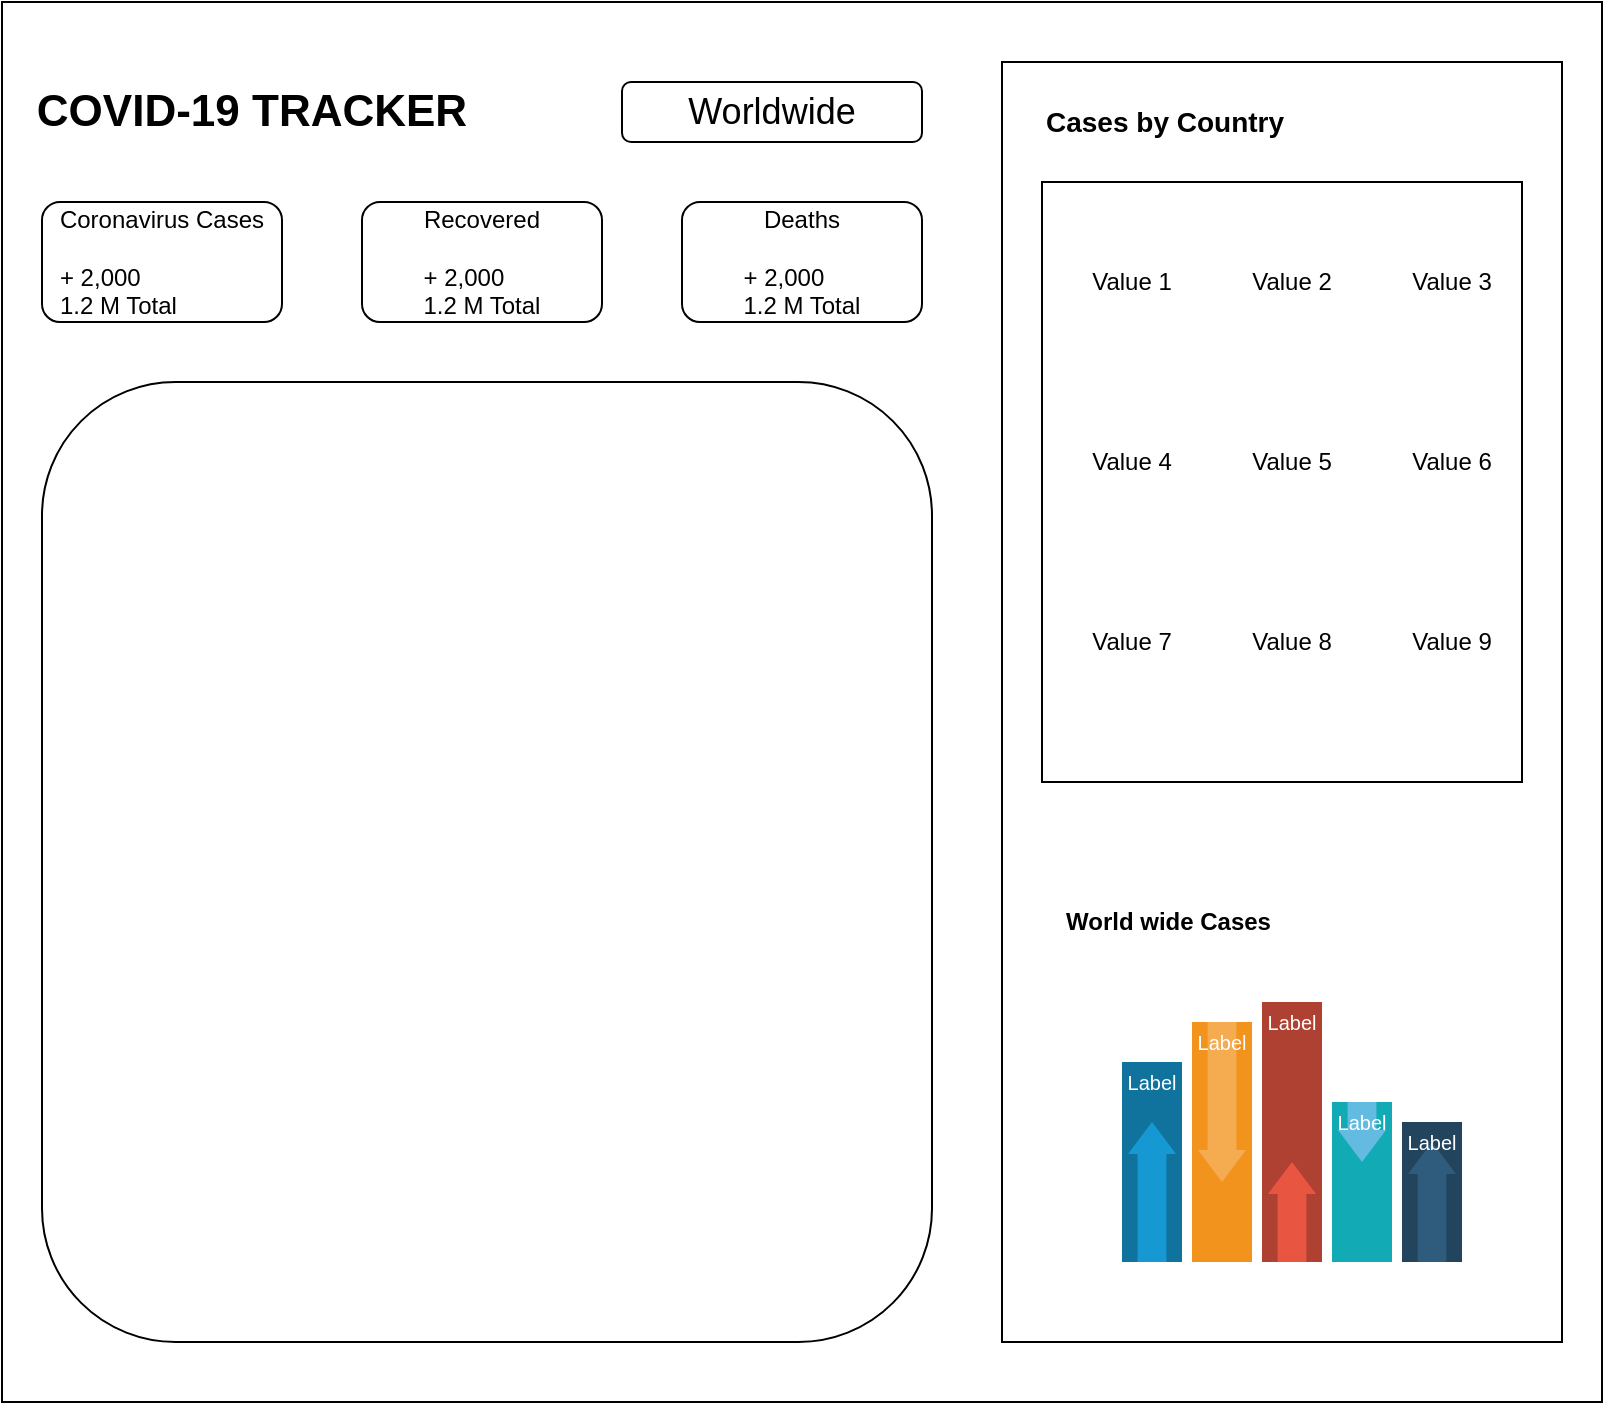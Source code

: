 <mxfile version="14.7.7" type="device"><diagram id="C5RBs43oDa-KdzZeNtuy" name="Page-1"><mxGraphModel dx="1422" dy="762" grid="1" gridSize="10" guides="1" tooltips="1" connect="1" arrows="1" fold="1" page="1" pageScale="1" pageWidth="827" pageHeight="1169" math="0" shadow="0"><root><mxCell id="WIyWlLk6GJQsqaUBKTNV-0"/><mxCell id="WIyWlLk6GJQsqaUBKTNV-1" parent="WIyWlLk6GJQsqaUBKTNV-0"/><mxCell id="j-861XhPCi6P81uizEis-103" value="" style="rounded=0;whiteSpace=wrap;html=1;shadow=0;glass=0;sketch=0;fontSize=12;align=left;" vertex="1" parent="WIyWlLk6GJQsqaUBKTNV-1"><mxGeometry x="20" y="10" width="800" height="700" as="geometry"/></mxCell><mxCell id="j-861XhPCi6P81uizEis-12" value="" style="rounded=1;whiteSpace=wrap;html=1;shadow=0;glass=0;sketch=0;fontSize=12;direction=east;" vertex="1" parent="WIyWlLk6GJQsqaUBKTNV-1"><mxGeometry x="40" y="200" width="445" height="480" as="geometry"/></mxCell><mxCell id="j-861XhPCi6P81uizEis-2" value="COVID-19 TRACKER" style="text;html=1;strokeColor=none;fillColor=none;align=center;verticalAlign=middle;whiteSpace=wrap;rounded=0;shadow=0;glass=0;sketch=0;fontStyle=1;horizontal=1;fontSize=22;" vertex="1" parent="WIyWlLk6GJQsqaUBKTNV-1"><mxGeometry x="30" y="40" width="230" height="50" as="geometry"/></mxCell><mxCell id="j-861XhPCi6P81uizEis-3" value="Worldwide" style="rounded=1;whiteSpace=wrap;html=1;shadow=0;glass=0;sketch=0;fontSize=18;" vertex="1" parent="WIyWlLk6GJQsqaUBKTNV-1"><mxGeometry x="330" y="50" width="150" height="30" as="geometry"/></mxCell><mxCell id="j-861XhPCi6P81uizEis-4" value="&lt;font style=&quot;font-size: 12px&quot;&gt;Coronavirus Cases&lt;br&gt;&lt;br&gt;&lt;div style=&quot;text-align: left&quot;&gt;&lt;span&gt;+ 2,000&lt;/span&gt;&lt;/div&gt;&lt;div style=&quot;text-align: left&quot;&gt;&lt;span&gt;1.2 M Total&lt;/span&gt;&lt;/div&gt;&lt;/font&gt;" style="rounded=1;whiteSpace=wrap;html=1;shadow=0;glass=0;sketch=0;fontSize=12;" vertex="1" parent="WIyWlLk6GJQsqaUBKTNV-1"><mxGeometry x="40" y="110" width="120" height="60" as="geometry"/></mxCell><mxCell id="j-861XhPCi6P81uizEis-7" value="&lt;font style=&quot;font-size: 12px&quot;&gt;Recovered&lt;br&gt;&lt;br&gt;&lt;div style=&quot;text-align: left&quot;&gt;&lt;span&gt;+ 2,000&lt;/span&gt;&lt;/div&gt;&lt;div style=&quot;text-align: left&quot;&gt;&lt;span&gt;1.2 M Total&lt;/span&gt;&lt;/div&gt;&lt;/font&gt;" style="rounded=1;whiteSpace=wrap;html=1;shadow=0;glass=0;sketch=0;fontSize=12;" vertex="1" parent="WIyWlLk6GJQsqaUBKTNV-1"><mxGeometry x="200" y="110" width="120" height="60" as="geometry"/></mxCell><mxCell id="j-861XhPCi6P81uizEis-8" value="&lt;font style=&quot;font-size: 12px&quot;&gt;Deaths&lt;br&gt;&lt;br&gt;&lt;div style=&quot;text-align: left&quot;&gt;&lt;span&gt;+ 2,000&lt;/span&gt;&lt;/div&gt;&lt;div style=&quot;text-align: left&quot;&gt;&lt;span&gt;1.2 M Total&lt;/span&gt;&lt;/div&gt;&lt;/font&gt;" style="rounded=1;whiteSpace=wrap;html=1;shadow=0;glass=0;sketch=0;fontSize=12;" vertex="1" parent="WIyWlLk6GJQsqaUBKTNV-1"><mxGeometry x="360" y="110" width="120" height="60" as="geometry"/></mxCell><mxCell id="j-861XhPCi6P81uizEis-11" value="" style="shape=image;html=1;verticalAlign=top;verticalLabelPosition=bottom;labelBackgroundColor=#ffffff;imageAspect=0;aspect=fixed;image=https://cdn4.iconfinder.com/data/icons/small-n-flat/24/map-128.png;rounded=0;shadow=0;glass=0;sketch=0;fontSize=12;" vertex="1" parent="WIyWlLk6GJQsqaUBKTNV-1"><mxGeometry x="160" y="300" width="200" height="200" as="geometry"/></mxCell><mxCell id="j-861XhPCi6P81uizEis-17" value="" style="rounded=0;whiteSpace=wrap;html=1;shadow=0;glass=0;sketch=0;fontSize=12;" vertex="1" parent="WIyWlLk6GJQsqaUBKTNV-1"><mxGeometry x="520" y="40" width="280" height="640" as="geometry"/></mxCell><mxCell id="j-861XhPCi6P81uizEis-18" value="&lt;b&gt;&lt;font style=&quot;font-size: 14px&quot;&gt;Cases by Country&lt;/font&gt;&lt;/b&gt;" style="text;html=1;strokeColor=none;fillColor=none;align=left;verticalAlign=middle;whiteSpace=wrap;rounded=0;shadow=0;glass=0;sketch=0;fontSize=12;" vertex="1" parent="WIyWlLk6GJQsqaUBKTNV-1"><mxGeometry x="540" y="60" width="220" height="20" as="geometry"/></mxCell><mxCell id="j-861XhPCi6P81uizEis-19" value="" style="rounded=0;whiteSpace=wrap;html=1;shadow=0;glass=0;sketch=0;fontSize=12;" vertex="1" parent="WIyWlLk6GJQsqaUBKTNV-1"><mxGeometry x="540" y="100" width="240" height="300" as="geometry"/></mxCell><mxCell id="j-861XhPCi6P81uizEis-74" value="" style="fillColor=#10739E;strokeColor=none;rounded=0;shadow=0;glass=0;sketch=0;fontSize=12;" vertex="1" parent="WIyWlLk6GJQsqaUBKTNV-1"><mxGeometry x="580" y="540" width="30" height="100" as="geometry"/></mxCell><mxCell id="j-861XhPCi6P81uizEis-75" value="" style="shape=mxgraph.arrows2.arrow;dy=0.4;dx=16;notch=0;direction=north;fillColor=#1699D3;strokeColor=none;" vertex="1" parent="j-861XhPCi6P81uizEis-74"><mxGeometry x="3" y="30" width="24" height="70" as="geometry"/></mxCell><mxCell id="j-861XhPCi6P81uizEis-76" value="Label" style="text;html=1;align=center;verticalAlign=middle;whiteSpace=wrap;fontColor=#FFFFFF;fontSize=10;" vertex="1" parent="j-861XhPCi6P81uizEis-74"><mxGeometry width="30" height="20" as="geometry"/></mxCell><mxCell id="j-861XhPCi6P81uizEis-77" value="" style="fillColor=#F2931E;strokeColor=none;rounded=0;shadow=0;glass=0;sketch=0;fontSize=12;" vertex="1" parent="WIyWlLk6GJQsqaUBKTNV-1"><mxGeometry x="615" y="520" width="30" height="120" as="geometry"/></mxCell><mxCell id="j-861XhPCi6P81uizEis-78" value="" style="shape=mxgraph.arrows2.arrow;dy=0.4;dx=16;notch=0;direction=south;fillColor=#F5AB50;strokeColor=none;" vertex="1" parent="j-861XhPCi6P81uizEis-77"><mxGeometry x="3" width="24" height="80" as="geometry"/></mxCell><mxCell id="j-861XhPCi6P81uizEis-79" value="Label" style="text;html=1;align=center;verticalAlign=middle;whiteSpace=wrap;fontColor=#FFFFFF;fontSize=10;" vertex="1" parent="j-861XhPCi6P81uizEis-77"><mxGeometry width="30" height="20" as="geometry"/></mxCell><mxCell id="j-861XhPCi6P81uizEis-80" value="" style="fillColor=#AE4132;strokeColor=none;rounded=0;shadow=0;glass=0;sketch=0;fontSize=12;" vertex="1" parent="WIyWlLk6GJQsqaUBKTNV-1"><mxGeometry x="650" y="510" width="30" height="130" as="geometry"/></mxCell><mxCell id="j-861XhPCi6P81uizEis-81" value="" style="shape=mxgraph.arrows2.arrow;dy=0.4;dx=16;notch=0;direction=north;fillColor=#E85642;strokeColor=none;" vertex="1" parent="j-861XhPCi6P81uizEis-80"><mxGeometry x="3" y="80" width="24" height="50" as="geometry"/></mxCell><mxCell id="j-861XhPCi6P81uizEis-82" value="Label" style="text;html=1;align=center;verticalAlign=middle;whiteSpace=wrap;fontColor=#FFFFFF;fontSize=10;" vertex="1" parent="j-861XhPCi6P81uizEis-80"><mxGeometry width="30" height="20" as="geometry"/></mxCell><mxCell id="j-861XhPCi6P81uizEis-83" value="" style="fillColor=#12AAB5;strokeColor=none;rounded=0;shadow=0;glass=0;sketch=0;fontSize=12;" vertex="1" parent="WIyWlLk6GJQsqaUBKTNV-1"><mxGeometry x="685" y="560" width="30" height="80" as="geometry"/></mxCell><mxCell id="j-861XhPCi6P81uizEis-84" value="" style="shape=mxgraph.arrows2.arrow;dy=0.4;dx=16;notch=0;direction=south;fillColor=#64BBE2;strokeColor=none;" vertex="1" parent="j-861XhPCi6P81uizEis-83"><mxGeometry x="3" width="24" height="30" as="geometry"/></mxCell><mxCell id="j-861XhPCi6P81uizEis-85" value="Label" style="text;html=1;align=center;verticalAlign=middle;whiteSpace=wrap;fontColor=#FFFFFF;fontSize=10;" vertex="1" parent="j-861XhPCi6P81uizEis-83"><mxGeometry width="30" height="20" as="geometry"/></mxCell><mxCell id="j-861XhPCi6P81uizEis-86" value="" style="fillColor=#23445D;strokeColor=none;rounded=0;shadow=0;glass=0;sketch=0;fontSize=12;" vertex="1" parent="WIyWlLk6GJQsqaUBKTNV-1"><mxGeometry x="720" y="570" width="30" height="70" as="geometry"/></mxCell><mxCell id="j-861XhPCi6P81uizEis-87" value="" style="shape=mxgraph.arrows2.arrow;dy=0.4;dx=16;notch=0;direction=north;fillColor=#2F5B7C;strokeColor=none;" vertex="1" parent="j-861XhPCi6P81uizEis-86"><mxGeometry x="3" y="10" width="24" height="60" as="geometry"/></mxCell><mxCell id="j-861XhPCi6P81uizEis-88" value="Label" style="text;html=1;align=center;verticalAlign=middle;whiteSpace=wrap;fontColor=#FFFFFF;fontSize=10;" vertex="1" parent="j-861XhPCi6P81uizEis-86"><mxGeometry width="30" height="20" as="geometry"/></mxCell><mxCell id="j-861XhPCi6P81uizEis-89" value="World wide Cases" style="text;html=1;strokeColor=none;fillColor=none;align=left;verticalAlign=middle;whiteSpace=wrap;rounded=0;shadow=0;glass=0;sketch=0;fontSize=12;fontStyle=1" vertex="1" parent="WIyWlLk6GJQsqaUBKTNV-1"><mxGeometry x="550" y="460" width="230" height="20" as="geometry"/></mxCell><mxCell id="j-861XhPCi6P81uizEis-90" value="Value 1" style="text;html=1;strokeColor=none;fillColor=none;align=center;verticalAlign=middle;whiteSpace=wrap;rounded=0;shadow=0;glass=0;sketch=0;fontSize=12;" vertex="1" parent="WIyWlLk6GJQsqaUBKTNV-1"><mxGeometry x="560" y="140" width="50" height="20" as="geometry"/></mxCell><mxCell id="j-861XhPCi6P81uizEis-91" value="Value 4" style="text;html=1;strokeColor=none;fillColor=none;align=center;verticalAlign=middle;whiteSpace=wrap;rounded=0;shadow=0;glass=0;sketch=0;fontSize=12;" vertex="1" parent="WIyWlLk6GJQsqaUBKTNV-1"><mxGeometry x="560" y="230" width="50" height="20" as="geometry"/></mxCell><mxCell id="j-861XhPCi6P81uizEis-92" value="Value 7" style="text;html=1;strokeColor=none;fillColor=none;align=center;verticalAlign=middle;whiteSpace=wrap;rounded=0;shadow=0;glass=0;sketch=0;fontSize=12;" vertex="1" parent="WIyWlLk6GJQsqaUBKTNV-1"><mxGeometry x="560" y="320" width="50" height="20" as="geometry"/></mxCell><mxCell id="j-861XhPCi6P81uizEis-93" value="Value 2" style="text;html=1;strokeColor=none;fillColor=none;align=center;verticalAlign=middle;whiteSpace=wrap;rounded=0;shadow=0;glass=0;sketch=0;fontSize=12;" vertex="1" parent="WIyWlLk6GJQsqaUBKTNV-1"><mxGeometry x="640" y="140" width="50" height="20" as="geometry"/></mxCell><mxCell id="j-861XhPCi6P81uizEis-94" value="Value 3" style="text;html=1;strokeColor=none;fillColor=none;align=center;verticalAlign=middle;whiteSpace=wrap;rounded=0;shadow=0;glass=0;sketch=0;fontSize=12;" vertex="1" parent="WIyWlLk6GJQsqaUBKTNV-1"><mxGeometry x="720" y="140" width="50" height="20" as="geometry"/></mxCell><mxCell id="j-861XhPCi6P81uizEis-95" value="Value 5" style="text;html=1;strokeColor=none;fillColor=none;align=center;verticalAlign=middle;whiteSpace=wrap;rounded=0;shadow=0;glass=0;sketch=0;fontSize=12;" vertex="1" parent="WIyWlLk6GJQsqaUBKTNV-1"><mxGeometry x="640" y="230" width="50" height="20" as="geometry"/></mxCell><mxCell id="j-861XhPCi6P81uizEis-97" value="Value 6" style="text;html=1;strokeColor=none;fillColor=none;align=center;verticalAlign=middle;whiteSpace=wrap;rounded=0;shadow=0;glass=0;sketch=0;fontSize=12;" vertex="1" parent="WIyWlLk6GJQsqaUBKTNV-1"><mxGeometry x="720" y="230" width="50" height="20" as="geometry"/></mxCell><mxCell id="j-861XhPCi6P81uizEis-98" value="Value 8" style="text;html=1;strokeColor=none;fillColor=none;align=center;verticalAlign=middle;whiteSpace=wrap;rounded=0;shadow=0;glass=0;sketch=0;fontSize=12;" vertex="1" parent="WIyWlLk6GJQsqaUBKTNV-1"><mxGeometry x="640" y="320" width="50" height="20" as="geometry"/></mxCell><mxCell id="j-861XhPCi6P81uizEis-99" value="Value 9" style="text;html=1;strokeColor=none;fillColor=none;align=center;verticalAlign=middle;whiteSpace=wrap;rounded=0;shadow=0;glass=0;sketch=0;fontSize=12;" vertex="1" parent="WIyWlLk6GJQsqaUBKTNV-1"><mxGeometry x="720" y="320" width="50" height="20" as="geometry"/></mxCell></root></mxGraphModel></diagram></mxfile>